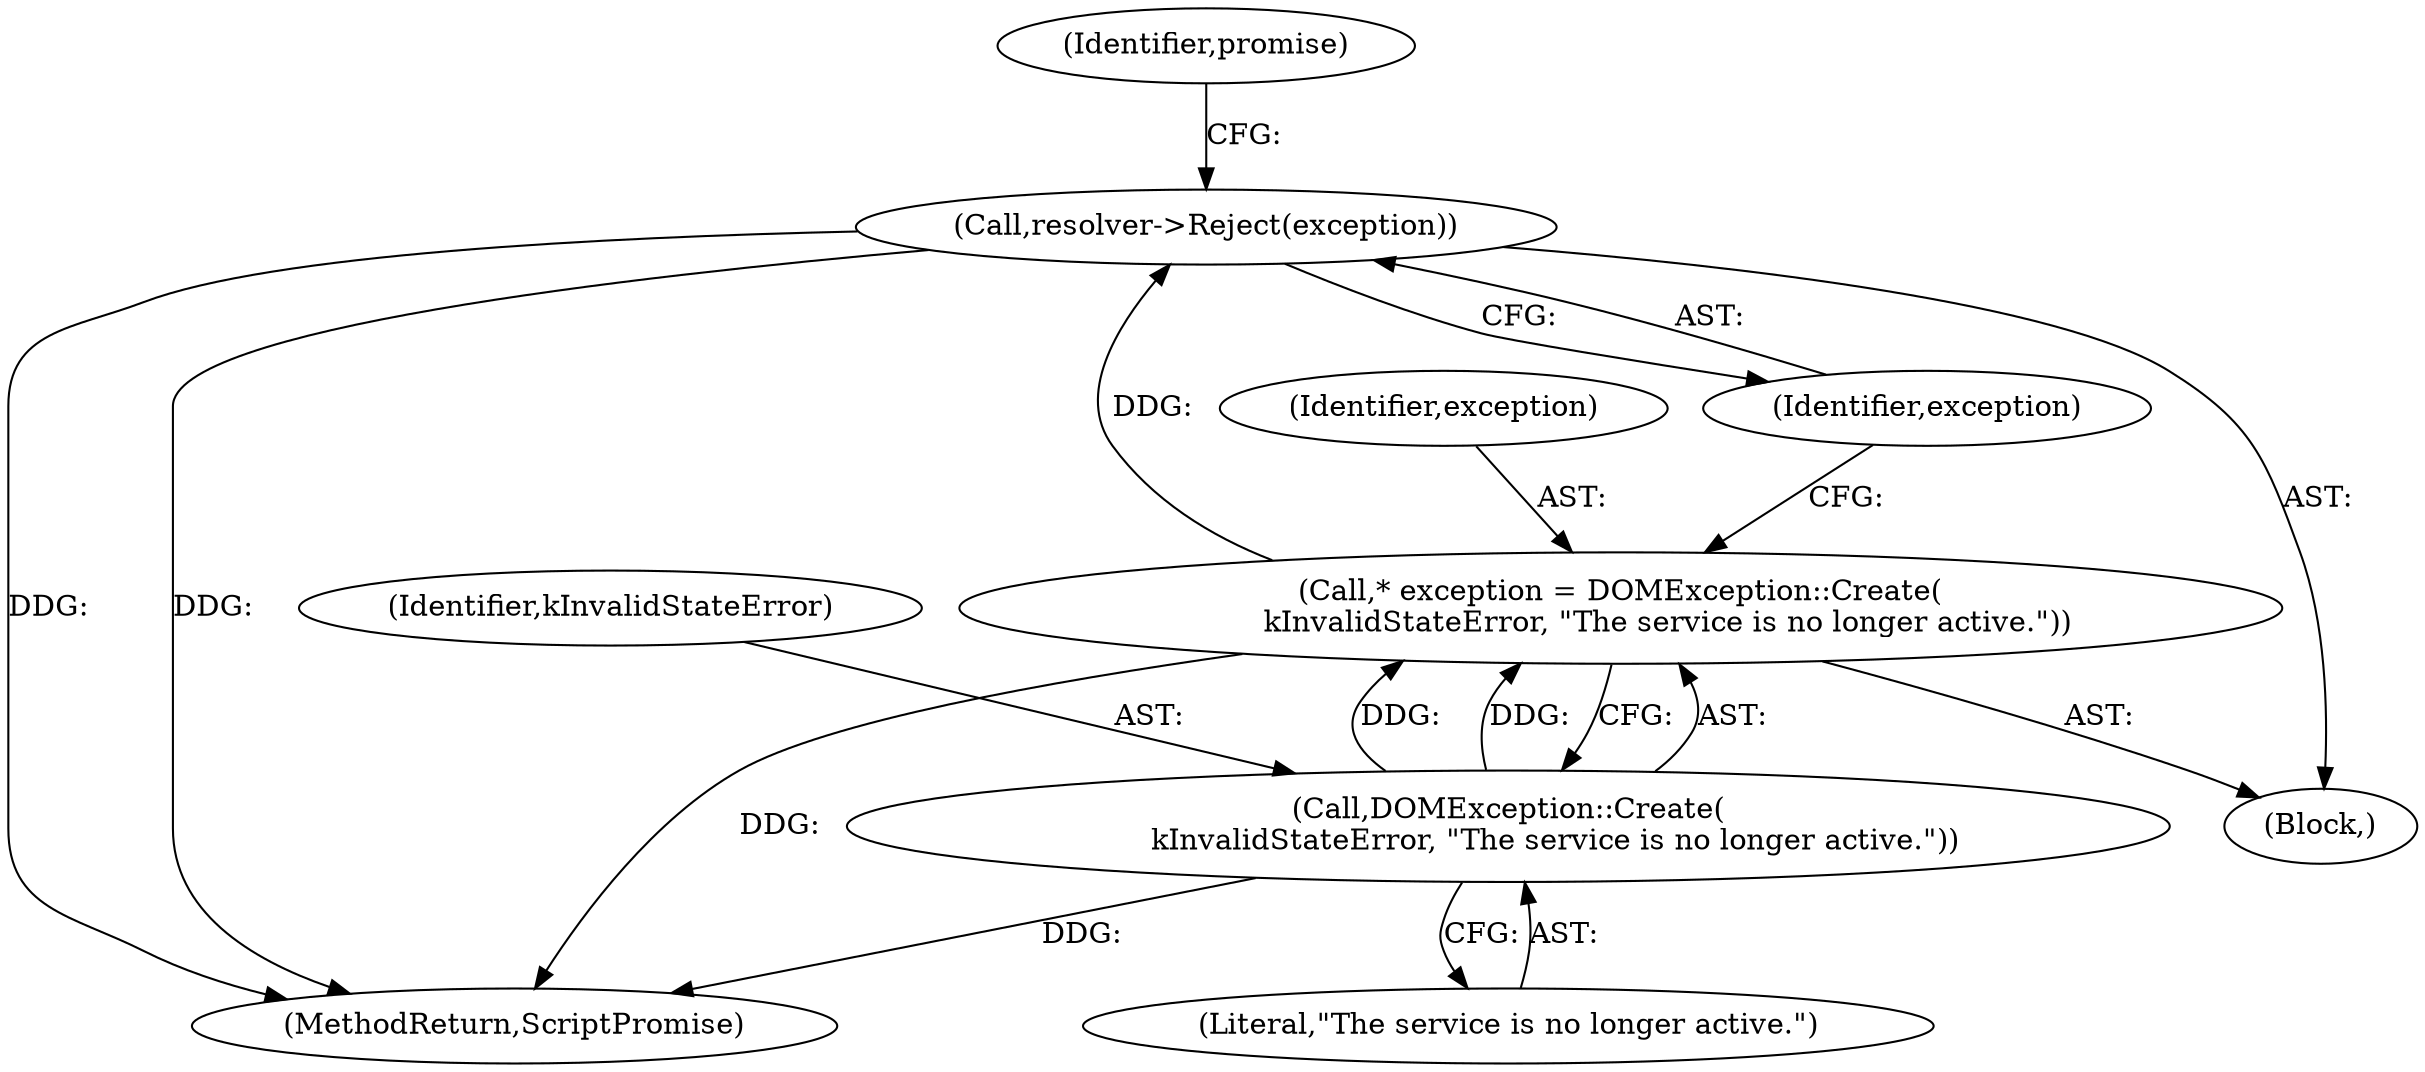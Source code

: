 digraph "0_Chrome_262e77a72493e36e8006aeeba1c7497a42ee5ad9_11@pointer" {
"1000315" [label="(Call,resolver->Reject(exception))"];
"1000310" [label="(Call,* exception = DOMException::Create(\n          kInvalidStateError, \"The service is no longer active.\"))"];
"1000312" [label="(Call,DOMException::Create(\n          kInvalidStateError, \"The service is no longer active.\"))"];
"1000310" [label="(Call,* exception = DOMException::Create(\n          kInvalidStateError, \"The service is no longer active.\"))"];
"1000311" [label="(Identifier,exception)"];
"1000339" [label="(MethodReturn,ScriptPromise)"];
"1000318" [label="(Identifier,promise)"];
"1000316" [label="(Identifier,exception)"];
"1000314" [label="(Literal,\"The service is no longer active.\")"];
"1000307" [label="(Block,)"];
"1000313" [label="(Identifier,kInvalidStateError)"];
"1000315" [label="(Call,resolver->Reject(exception))"];
"1000312" [label="(Call,DOMException::Create(\n          kInvalidStateError, \"The service is no longer active.\"))"];
"1000315" -> "1000307"  [label="AST: "];
"1000315" -> "1000316"  [label="CFG: "];
"1000316" -> "1000315"  [label="AST: "];
"1000318" -> "1000315"  [label="CFG: "];
"1000315" -> "1000339"  [label="DDG: "];
"1000315" -> "1000339"  [label="DDG: "];
"1000310" -> "1000315"  [label="DDG: "];
"1000310" -> "1000307"  [label="AST: "];
"1000310" -> "1000312"  [label="CFG: "];
"1000311" -> "1000310"  [label="AST: "];
"1000312" -> "1000310"  [label="AST: "];
"1000316" -> "1000310"  [label="CFG: "];
"1000310" -> "1000339"  [label="DDG: "];
"1000312" -> "1000310"  [label="DDG: "];
"1000312" -> "1000310"  [label="DDG: "];
"1000312" -> "1000314"  [label="CFG: "];
"1000313" -> "1000312"  [label="AST: "];
"1000314" -> "1000312"  [label="AST: "];
"1000312" -> "1000339"  [label="DDG: "];
}
